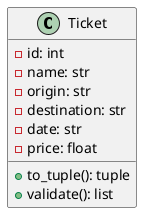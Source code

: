 @startuml

class Ticket {
  - id: int
  - name: str
  - origin: str
  - destination: str
  - date: str
  - price: float
  + to_tuple(): tuple
  + validate(): list
}
@enduml